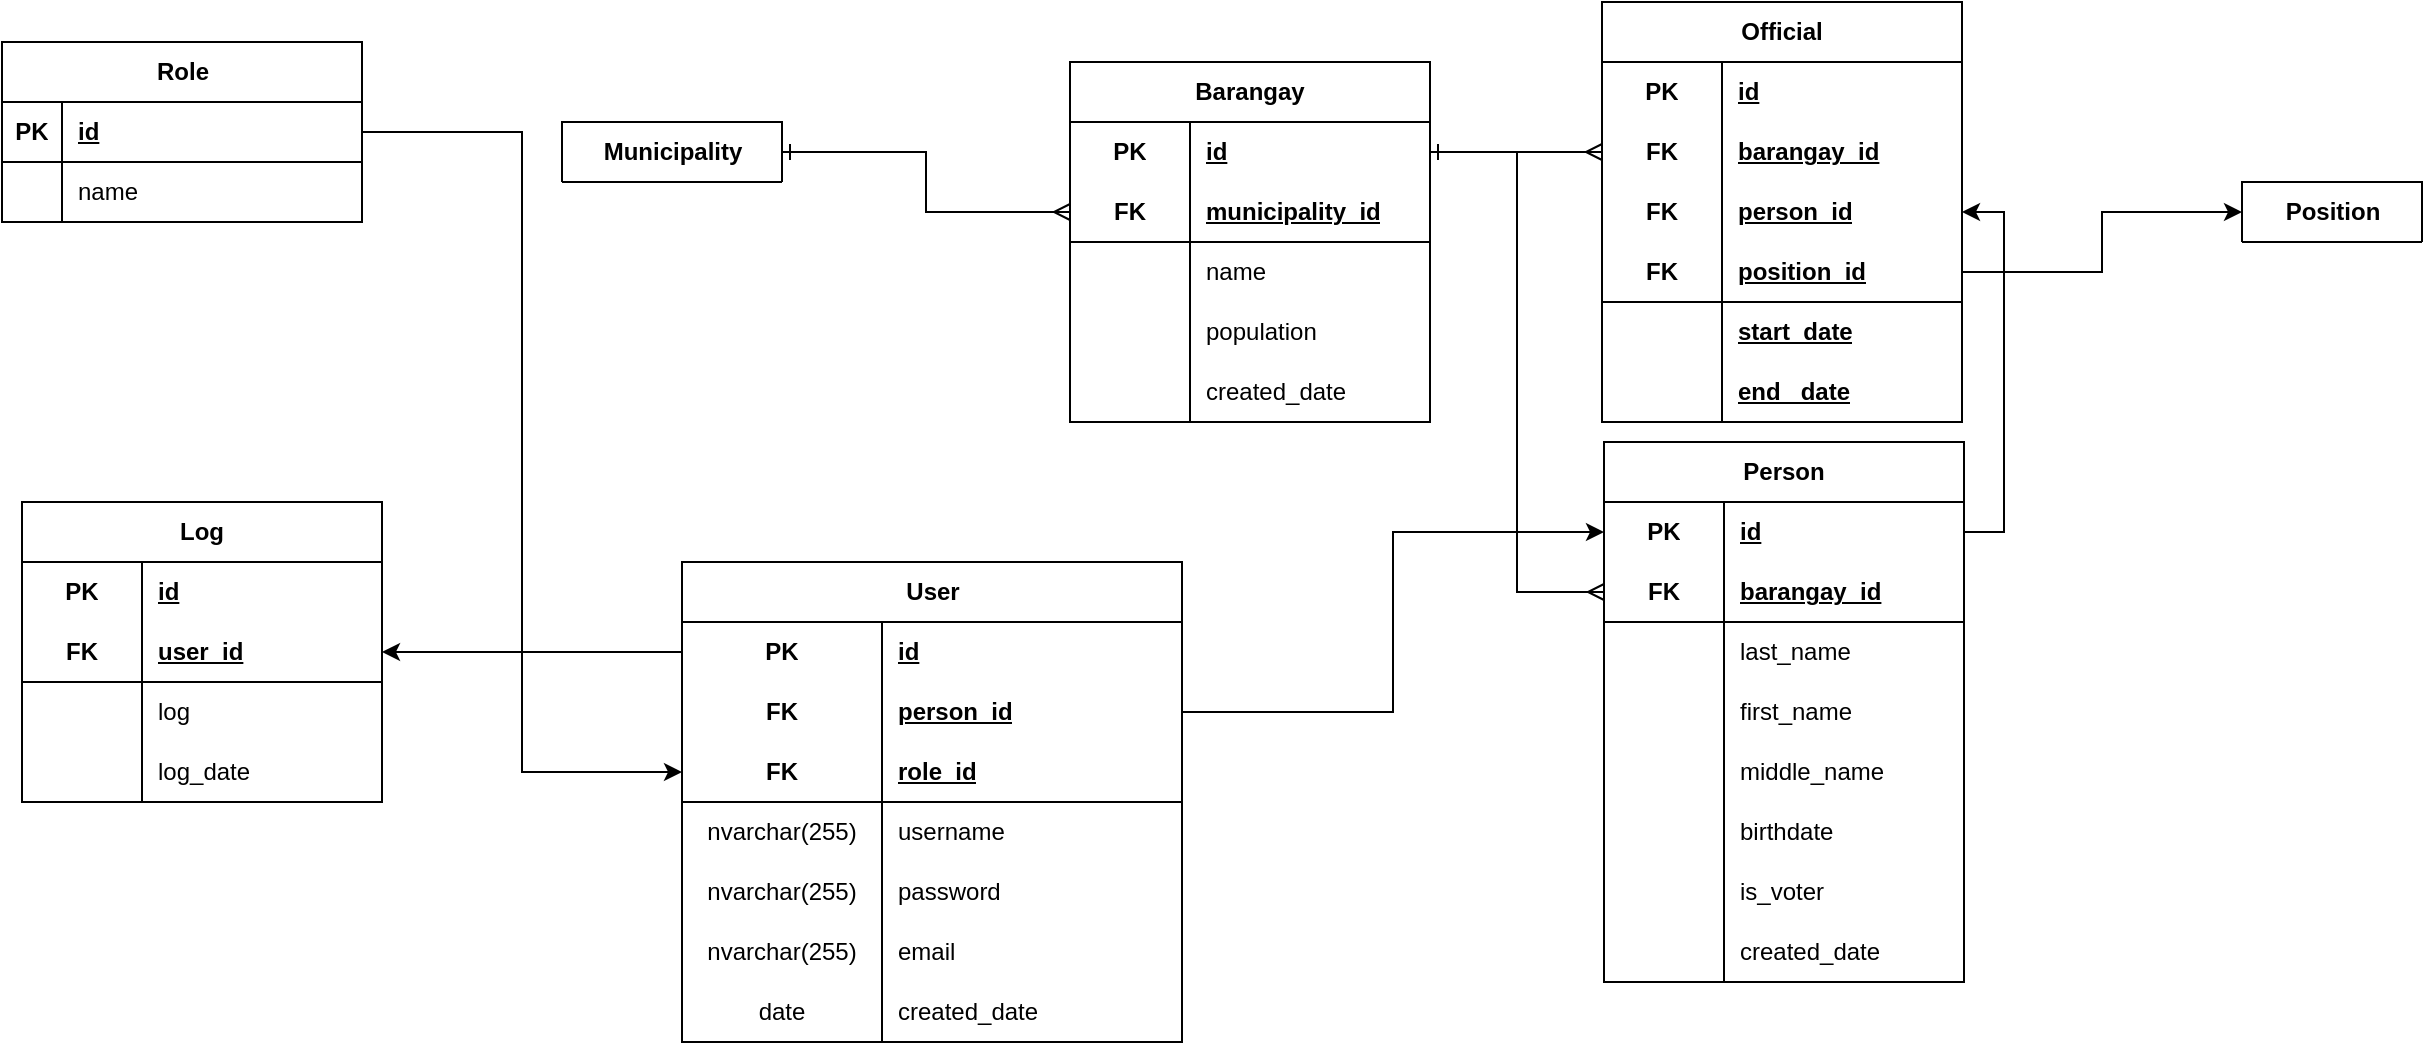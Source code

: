 <mxfile version="23.1.1" type="github">
  <diagram name="Page-1" id="OuoIZ5C_R3mNZKsu4oJo">
    <mxGraphModel dx="2214" dy="788" grid="1" gridSize="10" guides="1" tooltips="1" connect="1" arrows="1" fold="1" page="1" pageScale="1" pageWidth="827" pageHeight="1169" math="0" shadow="0">
      <root>
        <mxCell id="0" />
        <mxCell id="1" parent="0" />
        <mxCell id="4RJZquvM_ERo6HtZV5uH-1" value="Municipality" style="shape=table;startSize=30;container=1;collapsible=1;childLayout=tableLayout;fixedRows=1;rowLines=0;fontStyle=1;align=center;resizeLast=1;html=1;" parent="1" vertex="1" collapsed="1">
          <mxGeometry x="-20" y="270" width="110" height="30" as="geometry">
            <mxRectangle x="-20" y="270" width="180" height="150" as="alternateBounds" />
          </mxGeometry>
        </mxCell>
        <mxCell id="4RJZquvM_ERo6HtZV5uH-2" value="" style="shape=tableRow;horizontal=0;startSize=0;swimlaneHead=0;swimlaneBody=0;fillColor=none;collapsible=0;dropTarget=0;points=[[0,0.5],[1,0.5]];portConstraint=eastwest;top=0;left=0;right=0;bottom=1;" parent="4RJZquvM_ERo6HtZV5uH-1" vertex="1">
          <mxGeometry y="30" width="180" height="30" as="geometry" />
        </mxCell>
        <mxCell id="4RJZquvM_ERo6HtZV5uH-3" value="PK" style="shape=partialRectangle;connectable=0;fillColor=none;top=0;left=0;bottom=0;right=0;fontStyle=1;overflow=hidden;whiteSpace=wrap;html=1;" parent="4RJZquvM_ERo6HtZV5uH-2" vertex="1">
          <mxGeometry width="30" height="30" as="geometry">
            <mxRectangle width="30" height="30" as="alternateBounds" />
          </mxGeometry>
        </mxCell>
        <mxCell id="4RJZquvM_ERo6HtZV5uH-4" value="id" style="shape=partialRectangle;connectable=0;fillColor=none;top=0;left=0;bottom=0;right=0;align=left;spacingLeft=6;fontStyle=5;overflow=hidden;whiteSpace=wrap;html=1;" parent="4RJZquvM_ERo6HtZV5uH-2" vertex="1">
          <mxGeometry x="30" width="150" height="30" as="geometry">
            <mxRectangle width="150" height="30" as="alternateBounds" />
          </mxGeometry>
        </mxCell>
        <mxCell id="4RJZquvM_ERo6HtZV5uH-5" value="" style="shape=tableRow;horizontal=0;startSize=0;swimlaneHead=0;swimlaneBody=0;fillColor=none;collapsible=0;dropTarget=0;points=[[0,0.5],[1,0.5]];portConstraint=eastwest;top=0;left=0;right=0;bottom=0;" parent="4RJZquvM_ERo6HtZV5uH-1" vertex="1">
          <mxGeometry y="60" width="180" height="30" as="geometry" />
        </mxCell>
        <mxCell id="4RJZquvM_ERo6HtZV5uH-6" value="" style="shape=partialRectangle;connectable=0;fillColor=none;top=0;left=0;bottom=0;right=0;editable=1;overflow=hidden;whiteSpace=wrap;html=1;" parent="4RJZquvM_ERo6HtZV5uH-5" vertex="1">
          <mxGeometry width="30" height="30" as="geometry">
            <mxRectangle width="30" height="30" as="alternateBounds" />
          </mxGeometry>
        </mxCell>
        <mxCell id="4RJZquvM_ERo6HtZV5uH-7" value="name" style="shape=partialRectangle;connectable=0;fillColor=none;top=0;left=0;bottom=0;right=0;align=left;spacingLeft=6;overflow=hidden;whiteSpace=wrap;html=1;" parent="4RJZquvM_ERo6HtZV5uH-5" vertex="1">
          <mxGeometry x="30" width="150" height="30" as="geometry">
            <mxRectangle width="150" height="30" as="alternateBounds" />
          </mxGeometry>
        </mxCell>
        <mxCell id="4RJZquvM_ERo6HtZV5uH-8" value="" style="shape=tableRow;horizontal=0;startSize=0;swimlaneHead=0;swimlaneBody=0;fillColor=none;collapsible=0;dropTarget=0;points=[[0,0.5],[1,0.5]];portConstraint=eastwest;top=0;left=0;right=0;bottom=0;" parent="4RJZquvM_ERo6HtZV5uH-1" vertex="1">
          <mxGeometry y="90" width="180" height="30" as="geometry" />
        </mxCell>
        <mxCell id="4RJZquvM_ERo6HtZV5uH-9" value="" style="shape=partialRectangle;connectable=0;fillColor=none;top=0;left=0;bottom=0;right=0;editable=1;overflow=hidden;whiteSpace=wrap;html=1;" parent="4RJZquvM_ERo6HtZV5uH-8" vertex="1">
          <mxGeometry width="30" height="30" as="geometry">
            <mxRectangle width="30" height="30" as="alternateBounds" />
          </mxGeometry>
        </mxCell>
        <mxCell id="4RJZquvM_ERo6HtZV5uH-10" value="population" style="shape=partialRectangle;connectable=0;fillColor=none;top=0;left=0;bottom=0;right=0;align=left;spacingLeft=6;overflow=hidden;whiteSpace=wrap;html=1;" parent="4RJZquvM_ERo6HtZV5uH-8" vertex="1">
          <mxGeometry x="30" width="150" height="30" as="geometry">
            <mxRectangle width="150" height="30" as="alternateBounds" />
          </mxGeometry>
        </mxCell>
        <mxCell id="QlapHLX2w_XqV28fWbZ9-19" style="shape=tableRow;horizontal=0;startSize=0;swimlaneHead=0;swimlaneBody=0;fillColor=none;collapsible=0;dropTarget=0;points=[[0,0.5],[1,0.5]];portConstraint=eastwest;top=0;left=0;right=0;bottom=0;" vertex="1" parent="4RJZquvM_ERo6HtZV5uH-1">
          <mxGeometry y="120" width="180" height="30" as="geometry" />
        </mxCell>
        <mxCell id="QlapHLX2w_XqV28fWbZ9-20" style="shape=partialRectangle;connectable=0;fillColor=none;top=0;left=0;bottom=0;right=0;editable=1;overflow=hidden;whiteSpace=wrap;html=1;" vertex="1" parent="QlapHLX2w_XqV28fWbZ9-19">
          <mxGeometry width="30" height="30" as="geometry">
            <mxRectangle width="30" height="30" as="alternateBounds" />
          </mxGeometry>
        </mxCell>
        <mxCell id="QlapHLX2w_XqV28fWbZ9-21" value="created_date" style="shape=partialRectangle;connectable=0;fillColor=none;top=0;left=0;bottom=0;right=0;align=left;spacingLeft=6;overflow=hidden;whiteSpace=wrap;html=1;" vertex="1" parent="QlapHLX2w_XqV28fWbZ9-19">
          <mxGeometry x="30" width="150" height="30" as="geometry">
            <mxRectangle width="150" height="30" as="alternateBounds" />
          </mxGeometry>
        </mxCell>
        <mxCell id="4RJZquvM_ERo6HtZV5uH-21" value="Barangay" style="shape=table;startSize=30;container=1;collapsible=1;childLayout=tableLayout;fixedRows=1;rowLines=0;fontStyle=1;align=center;resizeLast=1;html=1;whiteSpace=wrap;" parent="1" vertex="1">
          <mxGeometry x="234" y="240" width="180" height="180" as="geometry">
            <mxRectangle x="234" y="240" width="100" height="30" as="alternateBounds" />
          </mxGeometry>
        </mxCell>
        <mxCell id="4RJZquvM_ERo6HtZV5uH-22" value="" style="shape=tableRow;horizontal=0;startSize=0;swimlaneHead=0;swimlaneBody=0;fillColor=none;collapsible=0;dropTarget=0;points=[[0,0.5],[1,0.5]];portConstraint=eastwest;top=0;left=0;right=0;bottom=0;html=1;" parent="4RJZquvM_ERo6HtZV5uH-21" vertex="1">
          <mxGeometry y="30" width="180" height="30" as="geometry" />
        </mxCell>
        <mxCell id="4RJZquvM_ERo6HtZV5uH-23" value="PK" style="shape=partialRectangle;connectable=0;fillColor=none;top=0;left=0;bottom=0;right=0;fontStyle=1;overflow=hidden;html=1;whiteSpace=wrap;" parent="4RJZquvM_ERo6HtZV5uH-22" vertex="1">
          <mxGeometry width="60" height="30" as="geometry">
            <mxRectangle width="60" height="30" as="alternateBounds" />
          </mxGeometry>
        </mxCell>
        <mxCell id="4RJZquvM_ERo6HtZV5uH-24" value="id" style="shape=partialRectangle;connectable=0;fillColor=none;top=0;left=0;bottom=0;right=0;align=left;spacingLeft=6;fontStyle=5;overflow=hidden;html=1;whiteSpace=wrap;" parent="4RJZquvM_ERo6HtZV5uH-22" vertex="1">
          <mxGeometry x="60" width="120" height="30" as="geometry">
            <mxRectangle width="120" height="30" as="alternateBounds" />
          </mxGeometry>
        </mxCell>
        <mxCell id="4RJZquvM_ERo6HtZV5uH-25" value="" style="shape=tableRow;horizontal=0;startSize=0;swimlaneHead=0;swimlaneBody=0;fillColor=none;collapsible=0;dropTarget=0;points=[[0,0.5],[1,0.5]];portConstraint=eastwest;top=0;left=0;right=0;bottom=1;html=1;" parent="4RJZquvM_ERo6HtZV5uH-21" vertex="1">
          <mxGeometry y="60" width="180" height="30" as="geometry" />
        </mxCell>
        <mxCell id="4RJZquvM_ERo6HtZV5uH-26" value="FK" style="shape=partialRectangle;connectable=0;fillColor=none;top=0;left=0;bottom=0;right=0;fontStyle=1;overflow=hidden;html=1;whiteSpace=wrap;" parent="4RJZquvM_ERo6HtZV5uH-25" vertex="1">
          <mxGeometry width="60" height="30" as="geometry">
            <mxRectangle width="60" height="30" as="alternateBounds" />
          </mxGeometry>
        </mxCell>
        <mxCell id="4RJZquvM_ERo6HtZV5uH-27" value="municipality_id" style="shape=partialRectangle;connectable=0;fillColor=none;top=0;left=0;bottom=0;right=0;align=left;spacingLeft=6;fontStyle=5;overflow=hidden;html=1;whiteSpace=wrap;" parent="4RJZquvM_ERo6HtZV5uH-25" vertex="1">
          <mxGeometry x="60" width="120" height="30" as="geometry">
            <mxRectangle width="120" height="30" as="alternateBounds" />
          </mxGeometry>
        </mxCell>
        <mxCell id="4RJZquvM_ERo6HtZV5uH-28" value="" style="shape=tableRow;horizontal=0;startSize=0;swimlaneHead=0;swimlaneBody=0;fillColor=none;collapsible=0;dropTarget=0;points=[[0,0.5],[1,0.5]];portConstraint=eastwest;top=0;left=0;right=0;bottom=0;html=1;" parent="4RJZquvM_ERo6HtZV5uH-21" vertex="1">
          <mxGeometry y="90" width="180" height="30" as="geometry" />
        </mxCell>
        <mxCell id="4RJZquvM_ERo6HtZV5uH-29" value="" style="shape=partialRectangle;connectable=0;fillColor=none;top=0;left=0;bottom=0;right=0;editable=1;overflow=hidden;html=1;whiteSpace=wrap;" parent="4RJZquvM_ERo6HtZV5uH-28" vertex="1">
          <mxGeometry width="60" height="30" as="geometry">
            <mxRectangle width="60" height="30" as="alternateBounds" />
          </mxGeometry>
        </mxCell>
        <mxCell id="4RJZquvM_ERo6HtZV5uH-30" value="name" style="shape=partialRectangle;connectable=0;fillColor=none;top=0;left=0;bottom=0;right=0;align=left;spacingLeft=6;overflow=hidden;html=1;whiteSpace=wrap;" parent="4RJZquvM_ERo6HtZV5uH-28" vertex="1">
          <mxGeometry x="60" width="120" height="30" as="geometry">
            <mxRectangle width="120" height="30" as="alternateBounds" />
          </mxGeometry>
        </mxCell>
        <mxCell id="4RJZquvM_ERo6HtZV5uH-31" value="" style="shape=tableRow;horizontal=0;startSize=0;swimlaneHead=0;swimlaneBody=0;fillColor=none;collapsible=0;dropTarget=0;points=[[0,0.5],[1,0.5]];portConstraint=eastwest;top=0;left=0;right=0;bottom=0;html=1;" parent="4RJZquvM_ERo6HtZV5uH-21" vertex="1">
          <mxGeometry y="120" width="180" height="30" as="geometry" />
        </mxCell>
        <mxCell id="4RJZquvM_ERo6HtZV5uH-32" value="" style="shape=partialRectangle;connectable=0;fillColor=none;top=0;left=0;bottom=0;right=0;editable=1;overflow=hidden;html=1;whiteSpace=wrap;" parent="4RJZquvM_ERo6HtZV5uH-31" vertex="1">
          <mxGeometry width="60" height="30" as="geometry">
            <mxRectangle width="60" height="30" as="alternateBounds" />
          </mxGeometry>
        </mxCell>
        <mxCell id="4RJZquvM_ERo6HtZV5uH-33" value="population" style="shape=partialRectangle;connectable=0;fillColor=none;top=0;left=0;bottom=0;right=0;align=left;spacingLeft=6;overflow=hidden;html=1;whiteSpace=wrap;" parent="4RJZquvM_ERo6HtZV5uH-31" vertex="1">
          <mxGeometry x="60" width="120" height="30" as="geometry">
            <mxRectangle width="120" height="30" as="alternateBounds" />
          </mxGeometry>
        </mxCell>
        <mxCell id="QlapHLX2w_XqV28fWbZ9-22" style="shape=tableRow;horizontal=0;startSize=0;swimlaneHead=0;swimlaneBody=0;fillColor=none;collapsible=0;dropTarget=0;points=[[0,0.5],[1,0.5]];portConstraint=eastwest;top=0;left=0;right=0;bottom=0;html=1;" vertex="1" parent="4RJZquvM_ERo6HtZV5uH-21">
          <mxGeometry y="150" width="180" height="30" as="geometry" />
        </mxCell>
        <mxCell id="QlapHLX2w_XqV28fWbZ9-23" style="shape=partialRectangle;connectable=0;fillColor=none;top=0;left=0;bottom=0;right=0;editable=1;overflow=hidden;html=1;whiteSpace=wrap;" vertex="1" parent="QlapHLX2w_XqV28fWbZ9-22">
          <mxGeometry width="60" height="30" as="geometry">
            <mxRectangle width="60" height="30" as="alternateBounds" />
          </mxGeometry>
        </mxCell>
        <mxCell id="QlapHLX2w_XqV28fWbZ9-24" value="created_date" style="shape=partialRectangle;connectable=0;fillColor=none;top=0;left=0;bottom=0;right=0;align=left;spacingLeft=6;overflow=hidden;html=1;whiteSpace=wrap;" vertex="1" parent="QlapHLX2w_XqV28fWbZ9-22">
          <mxGeometry x="60" width="120" height="30" as="geometry">
            <mxRectangle width="120" height="30" as="alternateBounds" />
          </mxGeometry>
        </mxCell>
        <mxCell id="4RJZquvM_ERo6HtZV5uH-34" style="edgeStyle=orthogonalEdgeStyle;rounded=0;orthogonalLoop=1;jettySize=auto;html=1;exitX=1;exitY=0.5;exitDx=0;exitDy=0;entryX=0;entryY=0.5;entryDx=0;entryDy=0;endArrow=ERmany;endFill=0;startArrow=ERone;startFill=0;" parent="1" source="4RJZquvM_ERo6HtZV5uH-2" target="4RJZquvM_ERo6HtZV5uH-25" edge="1">
          <mxGeometry relative="1" as="geometry" />
        </mxCell>
        <mxCell id="4RJZquvM_ERo6HtZV5uH-35" value="Official" style="shape=table;startSize=30;container=1;collapsible=1;childLayout=tableLayout;fixedRows=1;rowLines=0;fontStyle=1;align=center;resizeLast=1;html=1;whiteSpace=wrap;" parent="1" vertex="1">
          <mxGeometry x="500" y="210" width="180" height="210" as="geometry" />
        </mxCell>
        <mxCell id="4RJZquvM_ERo6HtZV5uH-36" value="" style="shape=tableRow;horizontal=0;startSize=0;swimlaneHead=0;swimlaneBody=0;fillColor=none;collapsible=0;dropTarget=0;points=[[0,0.5],[1,0.5]];portConstraint=eastwest;top=0;left=0;right=0;bottom=0;html=1;" parent="4RJZquvM_ERo6HtZV5uH-35" vertex="1">
          <mxGeometry y="30" width="180" height="30" as="geometry" />
        </mxCell>
        <mxCell id="4RJZquvM_ERo6HtZV5uH-37" value="PK" style="shape=partialRectangle;connectable=0;fillColor=none;top=0;left=0;bottom=0;right=0;fontStyle=1;overflow=hidden;html=1;whiteSpace=wrap;" parent="4RJZquvM_ERo6HtZV5uH-36" vertex="1">
          <mxGeometry width="60.0" height="30" as="geometry">
            <mxRectangle width="60.0" height="30" as="alternateBounds" />
          </mxGeometry>
        </mxCell>
        <mxCell id="4RJZquvM_ERo6HtZV5uH-38" value="id" style="shape=partialRectangle;connectable=0;fillColor=none;top=0;left=0;bottom=0;right=0;align=left;spacingLeft=6;fontStyle=5;overflow=hidden;html=1;whiteSpace=wrap;" parent="4RJZquvM_ERo6HtZV5uH-36" vertex="1">
          <mxGeometry x="60.0" width="120.0" height="30" as="geometry">
            <mxRectangle width="120.0" height="30" as="alternateBounds" />
          </mxGeometry>
        </mxCell>
        <mxCell id="4RJZquvM_ERo6HtZV5uH-51" style="shape=tableRow;horizontal=0;startSize=0;swimlaneHead=0;swimlaneBody=0;fillColor=none;collapsible=0;dropTarget=0;points=[[0,0.5],[1,0.5]];portConstraint=eastwest;top=0;left=0;right=0;bottom=0;html=1;" parent="4RJZquvM_ERo6HtZV5uH-35" vertex="1">
          <mxGeometry y="60" width="180" height="30" as="geometry" />
        </mxCell>
        <mxCell id="4RJZquvM_ERo6HtZV5uH-52" value="FK" style="shape=partialRectangle;connectable=0;fillColor=none;top=0;left=0;bottom=0;right=0;fontStyle=1;overflow=hidden;html=1;whiteSpace=wrap;" parent="4RJZquvM_ERo6HtZV5uH-51" vertex="1">
          <mxGeometry width="60.0" height="30" as="geometry">
            <mxRectangle width="60.0" height="30" as="alternateBounds" />
          </mxGeometry>
        </mxCell>
        <mxCell id="4RJZquvM_ERo6HtZV5uH-53" value="barangay_id" style="shape=partialRectangle;connectable=0;fillColor=none;top=0;left=0;bottom=0;right=0;align=left;spacingLeft=6;fontStyle=5;overflow=hidden;html=1;whiteSpace=wrap;" parent="4RJZquvM_ERo6HtZV5uH-51" vertex="1">
          <mxGeometry x="60.0" width="120.0" height="30" as="geometry">
            <mxRectangle width="120.0" height="30" as="alternateBounds" />
          </mxGeometry>
        </mxCell>
        <mxCell id="4RJZquvM_ERo6HtZV5uH-77" style="shape=tableRow;horizontal=0;startSize=0;swimlaneHead=0;swimlaneBody=0;fillColor=none;collapsible=0;dropTarget=0;points=[[0,0.5],[1,0.5]];portConstraint=eastwest;top=0;left=0;right=0;bottom=0;html=1;" parent="4RJZquvM_ERo6HtZV5uH-35" vertex="1">
          <mxGeometry y="90" width="180" height="30" as="geometry" />
        </mxCell>
        <mxCell id="4RJZquvM_ERo6HtZV5uH-78" value="FK" style="shape=partialRectangle;connectable=0;fillColor=none;top=0;left=0;bottom=0;right=0;fontStyle=1;overflow=hidden;html=1;whiteSpace=wrap;" parent="4RJZquvM_ERo6HtZV5uH-77" vertex="1">
          <mxGeometry width="60.0" height="30" as="geometry">
            <mxRectangle width="60.0" height="30" as="alternateBounds" />
          </mxGeometry>
        </mxCell>
        <mxCell id="4RJZquvM_ERo6HtZV5uH-79" value="person_id" style="shape=partialRectangle;connectable=0;fillColor=none;top=0;left=0;bottom=0;right=0;align=left;spacingLeft=6;fontStyle=5;overflow=hidden;html=1;whiteSpace=wrap;" parent="4RJZquvM_ERo6HtZV5uH-77" vertex="1">
          <mxGeometry x="60.0" width="120.0" height="30" as="geometry">
            <mxRectangle width="120.0" height="30" as="alternateBounds" />
          </mxGeometry>
        </mxCell>
        <mxCell id="4RJZquvM_ERo6HtZV5uH-39" value="" style="shape=tableRow;horizontal=0;startSize=0;swimlaneHead=0;swimlaneBody=0;fillColor=none;collapsible=0;dropTarget=0;points=[[0,0.5],[1,0.5]];portConstraint=eastwest;top=0;left=0;right=0;bottom=1;html=1;" parent="4RJZquvM_ERo6HtZV5uH-35" vertex="1">
          <mxGeometry y="120" width="180" height="30" as="geometry" />
        </mxCell>
        <mxCell id="4RJZquvM_ERo6HtZV5uH-40" value="FK" style="shape=partialRectangle;connectable=0;fillColor=none;top=0;left=0;bottom=0;right=0;fontStyle=1;overflow=hidden;html=1;whiteSpace=wrap;" parent="4RJZquvM_ERo6HtZV5uH-39" vertex="1">
          <mxGeometry width="60.0" height="30" as="geometry">
            <mxRectangle width="60.0" height="30" as="alternateBounds" />
          </mxGeometry>
        </mxCell>
        <mxCell id="4RJZquvM_ERo6HtZV5uH-41" value="position_id" style="shape=partialRectangle;connectable=0;fillColor=none;top=0;left=0;bottom=0;right=0;align=left;spacingLeft=6;fontStyle=5;overflow=hidden;html=1;whiteSpace=wrap;strokeColor=default;strokeWidth=1;" parent="4RJZquvM_ERo6HtZV5uH-39" vertex="1">
          <mxGeometry x="60.0" width="120.0" height="30" as="geometry">
            <mxRectangle width="120.0" height="30" as="alternateBounds" />
          </mxGeometry>
        </mxCell>
        <mxCell id="QlapHLX2w_XqV28fWbZ9-78" style="shape=tableRow;horizontal=0;startSize=0;swimlaneHead=0;swimlaneBody=0;fillColor=none;collapsible=0;dropTarget=0;points=[[0,0.5],[1,0.5]];portConstraint=eastwest;top=0;left=0;right=0;bottom=0;html=1;" vertex="1" parent="4RJZquvM_ERo6HtZV5uH-35">
          <mxGeometry y="150" width="180" height="30" as="geometry" />
        </mxCell>
        <mxCell id="QlapHLX2w_XqV28fWbZ9-79" style="shape=partialRectangle;connectable=0;fillColor=none;top=0;left=0;bottom=0;right=0;fontStyle=1;overflow=hidden;html=1;whiteSpace=wrap;" vertex="1" parent="QlapHLX2w_XqV28fWbZ9-78">
          <mxGeometry width="60.0" height="30" as="geometry">
            <mxRectangle width="60.0" height="30" as="alternateBounds" />
          </mxGeometry>
        </mxCell>
        <mxCell id="QlapHLX2w_XqV28fWbZ9-80" value="start_date" style="shape=partialRectangle;connectable=0;fillColor=none;top=0;left=0;bottom=0;right=0;align=left;spacingLeft=6;fontStyle=5;overflow=hidden;html=1;whiteSpace=wrap;strokeColor=default;strokeWidth=1;" vertex="1" parent="QlapHLX2w_XqV28fWbZ9-78">
          <mxGeometry x="60.0" width="120.0" height="30" as="geometry">
            <mxRectangle width="120.0" height="30" as="alternateBounds" />
          </mxGeometry>
        </mxCell>
        <mxCell id="QlapHLX2w_XqV28fWbZ9-81" style="shape=tableRow;horizontal=0;startSize=0;swimlaneHead=0;swimlaneBody=0;fillColor=none;collapsible=0;dropTarget=0;points=[[0,0.5],[1,0.5]];portConstraint=eastwest;top=0;left=0;right=0;bottom=1;html=1;" vertex="1" parent="4RJZquvM_ERo6HtZV5uH-35">
          <mxGeometry y="180" width="180" height="30" as="geometry" />
        </mxCell>
        <mxCell id="QlapHLX2w_XqV28fWbZ9-82" style="shape=partialRectangle;connectable=0;fillColor=none;top=0;left=0;bottom=0;right=0;fontStyle=1;overflow=hidden;html=1;whiteSpace=wrap;" vertex="1" parent="QlapHLX2w_XqV28fWbZ9-81">
          <mxGeometry width="60.0" height="30" as="geometry">
            <mxRectangle width="60.0" height="30" as="alternateBounds" />
          </mxGeometry>
        </mxCell>
        <mxCell id="QlapHLX2w_XqV28fWbZ9-83" value="end _date" style="shape=partialRectangle;connectable=0;fillColor=none;top=0;left=0;bottom=0;right=0;align=left;spacingLeft=6;fontStyle=5;overflow=hidden;html=1;whiteSpace=wrap;strokeColor=default;strokeWidth=1;" vertex="1" parent="QlapHLX2w_XqV28fWbZ9-81">
          <mxGeometry x="60.0" width="120.0" height="30" as="geometry">
            <mxRectangle width="120.0" height="30" as="alternateBounds" />
          </mxGeometry>
        </mxCell>
        <mxCell id="4RJZquvM_ERo6HtZV5uH-54" style="edgeStyle=orthogonalEdgeStyle;rounded=0;orthogonalLoop=1;jettySize=auto;html=1;exitX=1;exitY=0.5;exitDx=0;exitDy=0;startArrow=ERone;startFill=0;endArrow=ERmany;endFill=0;" parent="1" source="4RJZquvM_ERo6HtZV5uH-22" target="4RJZquvM_ERo6HtZV5uH-51" edge="1">
          <mxGeometry relative="1" as="geometry" />
        </mxCell>
        <mxCell id="4RJZquvM_ERo6HtZV5uH-55" value="Position" style="shape=table;startSize=30;container=1;collapsible=1;childLayout=tableLayout;fixedRows=1;rowLines=0;fontStyle=1;align=center;resizeLast=1;html=1;" parent="1" vertex="1" collapsed="1">
          <mxGeometry x="820" y="300" width="90" height="30" as="geometry">
            <mxRectangle x="820" y="300" width="180" height="90" as="alternateBounds" />
          </mxGeometry>
        </mxCell>
        <mxCell id="4RJZquvM_ERo6HtZV5uH-56" value="" style="shape=tableRow;horizontal=0;startSize=0;swimlaneHead=0;swimlaneBody=0;fillColor=none;collapsible=0;dropTarget=0;points=[[0,0.5],[1,0.5]];portConstraint=eastwest;top=0;left=0;right=0;bottom=1;" parent="4RJZquvM_ERo6HtZV5uH-55" vertex="1">
          <mxGeometry y="30" width="180" height="30" as="geometry" />
        </mxCell>
        <mxCell id="4RJZquvM_ERo6HtZV5uH-57" value="PK" style="shape=partialRectangle;connectable=0;fillColor=none;top=0;left=0;bottom=0;right=0;fontStyle=1;overflow=hidden;whiteSpace=wrap;html=1;" parent="4RJZquvM_ERo6HtZV5uH-56" vertex="1">
          <mxGeometry width="30" height="30" as="geometry">
            <mxRectangle width="30" height="30" as="alternateBounds" />
          </mxGeometry>
        </mxCell>
        <mxCell id="4RJZquvM_ERo6HtZV5uH-58" value="id" style="shape=partialRectangle;connectable=0;fillColor=none;top=0;left=0;bottom=0;right=0;align=left;spacingLeft=6;fontStyle=5;overflow=hidden;whiteSpace=wrap;html=1;" parent="4RJZquvM_ERo6HtZV5uH-56" vertex="1">
          <mxGeometry x="30" width="150" height="30" as="geometry">
            <mxRectangle width="150" height="30" as="alternateBounds" />
          </mxGeometry>
        </mxCell>
        <mxCell id="4RJZquvM_ERo6HtZV5uH-59" value="" style="shape=tableRow;horizontal=0;startSize=0;swimlaneHead=0;swimlaneBody=0;fillColor=none;collapsible=0;dropTarget=0;points=[[0,0.5],[1,0.5]];portConstraint=eastwest;top=0;left=0;right=0;bottom=0;" parent="4RJZquvM_ERo6HtZV5uH-55" vertex="1">
          <mxGeometry y="60" width="180" height="30" as="geometry" />
        </mxCell>
        <mxCell id="4RJZquvM_ERo6HtZV5uH-60" value="" style="shape=partialRectangle;connectable=0;fillColor=none;top=0;left=0;bottom=0;right=0;editable=1;overflow=hidden;whiteSpace=wrap;html=1;" parent="4RJZquvM_ERo6HtZV5uH-59" vertex="1">
          <mxGeometry width="30" height="30" as="geometry">
            <mxRectangle width="30" height="30" as="alternateBounds" />
          </mxGeometry>
        </mxCell>
        <mxCell id="4RJZquvM_ERo6HtZV5uH-61" value="name" style="shape=partialRectangle;connectable=0;fillColor=none;top=0;left=0;bottom=0;right=0;align=left;spacingLeft=6;overflow=hidden;whiteSpace=wrap;html=1;" parent="4RJZquvM_ERo6HtZV5uH-59" vertex="1">
          <mxGeometry x="30" width="150" height="30" as="geometry">
            <mxRectangle width="150" height="30" as="alternateBounds" />
          </mxGeometry>
        </mxCell>
        <mxCell id="4RJZquvM_ERo6HtZV5uH-68" style="edgeStyle=orthogonalEdgeStyle;rounded=0;orthogonalLoop=1;jettySize=auto;html=1;exitX=1;exitY=0.5;exitDx=0;exitDy=0;entryX=0;entryY=0.5;entryDx=0;entryDy=0;" parent="1" source="4RJZquvM_ERo6HtZV5uH-39" target="4RJZquvM_ERo6HtZV5uH-56" edge="1">
          <mxGeometry relative="1" as="geometry" />
        </mxCell>
        <mxCell id="4RJZquvM_ERo6HtZV5uH-93" value="Person" style="shape=table;startSize=30;container=1;collapsible=1;childLayout=tableLayout;fixedRows=1;rowLines=0;fontStyle=1;align=center;resizeLast=1;html=1;whiteSpace=wrap;" parent="1" vertex="1">
          <mxGeometry x="501" y="430" width="180" height="270" as="geometry">
            <mxRectangle x="501" y="430" width="80" height="30" as="alternateBounds" />
          </mxGeometry>
        </mxCell>
        <mxCell id="4RJZquvM_ERo6HtZV5uH-94" value="" style="shape=tableRow;horizontal=0;startSize=0;swimlaneHead=0;swimlaneBody=0;fillColor=none;collapsible=0;dropTarget=0;points=[[0,0.5],[1,0.5]];portConstraint=eastwest;top=0;left=0;right=0;bottom=0;html=1;" parent="4RJZquvM_ERo6HtZV5uH-93" vertex="1">
          <mxGeometry y="30" width="180" height="30" as="geometry" />
        </mxCell>
        <mxCell id="4RJZquvM_ERo6HtZV5uH-95" value="PK" style="shape=partialRectangle;connectable=0;fillColor=none;top=0;left=0;bottom=0;right=0;fontStyle=1;overflow=hidden;html=1;whiteSpace=wrap;" parent="4RJZquvM_ERo6HtZV5uH-94" vertex="1">
          <mxGeometry width="60" height="30" as="geometry">
            <mxRectangle width="60" height="30" as="alternateBounds" />
          </mxGeometry>
        </mxCell>
        <mxCell id="4RJZquvM_ERo6HtZV5uH-96" value="id" style="shape=partialRectangle;connectable=0;fillColor=none;top=0;left=0;bottom=0;right=0;align=left;spacingLeft=6;fontStyle=5;overflow=hidden;html=1;whiteSpace=wrap;" parent="4RJZquvM_ERo6HtZV5uH-94" vertex="1">
          <mxGeometry x="60" width="120" height="30" as="geometry">
            <mxRectangle width="120" height="30" as="alternateBounds" />
          </mxGeometry>
        </mxCell>
        <mxCell id="4RJZquvM_ERo6HtZV5uH-97" value="" style="shape=tableRow;horizontal=0;startSize=0;swimlaneHead=0;swimlaneBody=0;fillColor=none;collapsible=0;dropTarget=0;points=[[0,0.5],[1,0.5]];portConstraint=eastwest;top=0;left=0;right=0;bottom=1;html=1;" parent="4RJZquvM_ERo6HtZV5uH-93" vertex="1">
          <mxGeometry y="60" width="180" height="30" as="geometry" />
        </mxCell>
        <mxCell id="4RJZquvM_ERo6HtZV5uH-98" value="FK" style="shape=partialRectangle;connectable=0;fillColor=none;top=0;left=0;bottom=0;right=0;fontStyle=1;overflow=hidden;html=1;whiteSpace=wrap;" parent="4RJZquvM_ERo6HtZV5uH-97" vertex="1">
          <mxGeometry width="60" height="30" as="geometry">
            <mxRectangle width="60" height="30" as="alternateBounds" />
          </mxGeometry>
        </mxCell>
        <mxCell id="4RJZquvM_ERo6HtZV5uH-99" value="barangay_id" style="shape=partialRectangle;connectable=0;fillColor=none;top=0;left=0;bottom=0;right=0;align=left;spacingLeft=6;fontStyle=5;overflow=hidden;html=1;whiteSpace=wrap;" parent="4RJZquvM_ERo6HtZV5uH-97" vertex="1">
          <mxGeometry x="60" width="120" height="30" as="geometry">
            <mxRectangle width="120" height="30" as="alternateBounds" />
          </mxGeometry>
        </mxCell>
        <mxCell id="4RJZquvM_ERo6HtZV5uH-103" value="" style="shape=tableRow;horizontal=0;startSize=0;swimlaneHead=0;swimlaneBody=0;fillColor=none;collapsible=0;dropTarget=0;points=[[0,0.5],[1,0.5]];portConstraint=eastwest;top=0;left=0;right=0;bottom=0;html=1;" parent="4RJZquvM_ERo6HtZV5uH-93" vertex="1">
          <mxGeometry y="90" width="180" height="30" as="geometry" />
        </mxCell>
        <mxCell id="4RJZquvM_ERo6HtZV5uH-104" value="" style="shape=partialRectangle;connectable=0;fillColor=none;top=0;left=0;bottom=0;right=0;editable=1;overflow=hidden;html=1;whiteSpace=wrap;" parent="4RJZquvM_ERo6HtZV5uH-103" vertex="1">
          <mxGeometry width="60" height="30" as="geometry">
            <mxRectangle width="60" height="30" as="alternateBounds" />
          </mxGeometry>
        </mxCell>
        <mxCell id="4RJZquvM_ERo6HtZV5uH-105" value="last_name" style="shape=partialRectangle;connectable=0;fillColor=none;top=0;left=0;bottom=0;right=0;align=left;spacingLeft=6;overflow=hidden;html=1;whiteSpace=wrap;" parent="4RJZquvM_ERo6HtZV5uH-103" vertex="1">
          <mxGeometry x="60" width="120" height="30" as="geometry">
            <mxRectangle width="120" height="30" as="alternateBounds" />
          </mxGeometry>
        </mxCell>
        <mxCell id="4RJZquvM_ERo6HtZV5uH-100" value="" style="shape=tableRow;horizontal=0;startSize=0;swimlaneHead=0;swimlaneBody=0;fillColor=none;collapsible=0;dropTarget=0;points=[[0,0.5],[1,0.5]];portConstraint=eastwest;top=0;left=0;right=0;bottom=0;html=1;" parent="4RJZquvM_ERo6HtZV5uH-93" vertex="1">
          <mxGeometry y="120" width="180" height="30" as="geometry" />
        </mxCell>
        <mxCell id="4RJZquvM_ERo6HtZV5uH-101" value="" style="shape=partialRectangle;connectable=0;fillColor=none;top=0;left=0;bottom=0;right=0;editable=1;overflow=hidden;html=1;whiteSpace=wrap;" parent="4RJZquvM_ERo6HtZV5uH-100" vertex="1">
          <mxGeometry width="60" height="30" as="geometry">
            <mxRectangle width="60" height="30" as="alternateBounds" />
          </mxGeometry>
        </mxCell>
        <mxCell id="4RJZquvM_ERo6HtZV5uH-102" value="first_name" style="shape=partialRectangle;connectable=0;fillColor=none;top=0;left=0;bottom=0;right=0;align=left;spacingLeft=6;overflow=hidden;html=1;whiteSpace=wrap;" parent="4RJZquvM_ERo6HtZV5uH-100" vertex="1">
          <mxGeometry x="60" width="120" height="30" as="geometry">
            <mxRectangle width="120" height="30" as="alternateBounds" />
          </mxGeometry>
        </mxCell>
        <mxCell id="4RJZquvM_ERo6HtZV5uH-106" style="shape=tableRow;horizontal=0;startSize=0;swimlaneHead=0;swimlaneBody=0;fillColor=none;collapsible=0;dropTarget=0;points=[[0,0.5],[1,0.5]];portConstraint=eastwest;top=0;left=0;right=0;bottom=0;html=1;" parent="4RJZquvM_ERo6HtZV5uH-93" vertex="1">
          <mxGeometry y="150" width="180" height="30" as="geometry" />
        </mxCell>
        <mxCell id="4RJZquvM_ERo6HtZV5uH-107" style="shape=partialRectangle;connectable=0;fillColor=none;top=0;left=0;bottom=0;right=0;editable=1;overflow=hidden;html=1;whiteSpace=wrap;" parent="4RJZquvM_ERo6HtZV5uH-106" vertex="1">
          <mxGeometry width="60" height="30" as="geometry">
            <mxRectangle width="60" height="30" as="alternateBounds" />
          </mxGeometry>
        </mxCell>
        <mxCell id="4RJZquvM_ERo6HtZV5uH-108" value="middle_name" style="shape=partialRectangle;connectable=0;fillColor=none;top=0;left=0;bottom=0;right=0;align=left;spacingLeft=6;overflow=hidden;html=1;whiteSpace=wrap;" parent="4RJZquvM_ERo6HtZV5uH-106" vertex="1">
          <mxGeometry x="60" width="120" height="30" as="geometry">
            <mxRectangle width="120" height="30" as="alternateBounds" />
          </mxGeometry>
        </mxCell>
        <mxCell id="4RJZquvM_ERo6HtZV5uH-109" style="shape=tableRow;horizontal=0;startSize=0;swimlaneHead=0;swimlaneBody=0;fillColor=none;collapsible=0;dropTarget=0;points=[[0,0.5],[1,0.5]];portConstraint=eastwest;top=0;left=0;right=0;bottom=0;html=1;" parent="4RJZquvM_ERo6HtZV5uH-93" vertex="1">
          <mxGeometry y="180" width="180" height="30" as="geometry" />
        </mxCell>
        <mxCell id="4RJZquvM_ERo6HtZV5uH-110" style="shape=partialRectangle;connectable=0;fillColor=none;top=0;left=0;bottom=0;right=0;editable=1;overflow=hidden;html=1;whiteSpace=wrap;" parent="4RJZquvM_ERo6HtZV5uH-109" vertex="1">
          <mxGeometry width="60" height="30" as="geometry">
            <mxRectangle width="60" height="30" as="alternateBounds" />
          </mxGeometry>
        </mxCell>
        <mxCell id="4RJZquvM_ERo6HtZV5uH-111" value="birthdate" style="shape=partialRectangle;connectable=0;fillColor=none;top=0;left=0;bottom=0;right=0;align=left;spacingLeft=6;overflow=hidden;html=1;whiteSpace=wrap;" parent="4RJZquvM_ERo6HtZV5uH-109" vertex="1">
          <mxGeometry x="60" width="120" height="30" as="geometry">
            <mxRectangle width="120" height="30" as="alternateBounds" />
          </mxGeometry>
        </mxCell>
        <mxCell id="QlapHLX2w_XqV28fWbZ9-84" style="shape=tableRow;horizontal=0;startSize=0;swimlaneHead=0;swimlaneBody=0;fillColor=none;collapsible=0;dropTarget=0;points=[[0,0.5],[1,0.5]];portConstraint=eastwest;top=0;left=0;right=0;bottom=0;html=1;" vertex="1" parent="4RJZquvM_ERo6HtZV5uH-93">
          <mxGeometry y="210" width="180" height="30" as="geometry" />
        </mxCell>
        <mxCell id="QlapHLX2w_XqV28fWbZ9-85" style="shape=partialRectangle;connectable=0;fillColor=none;top=0;left=0;bottom=0;right=0;editable=1;overflow=hidden;html=1;whiteSpace=wrap;" vertex="1" parent="QlapHLX2w_XqV28fWbZ9-84">
          <mxGeometry width="60" height="30" as="geometry">
            <mxRectangle width="60" height="30" as="alternateBounds" />
          </mxGeometry>
        </mxCell>
        <mxCell id="QlapHLX2w_XqV28fWbZ9-86" value="is_voter" style="shape=partialRectangle;connectable=0;fillColor=none;top=0;left=0;bottom=0;right=0;align=left;spacingLeft=6;overflow=hidden;html=1;whiteSpace=wrap;" vertex="1" parent="QlapHLX2w_XqV28fWbZ9-84">
          <mxGeometry x="60" width="120" height="30" as="geometry">
            <mxRectangle width="120" height="30" as="alternateBounds" />
          </mxGeometry>
        </mxCell>
        <mxCell id="QlapHLX2w_XqV28fWbZ9-3" style="shape=tableRow;horizontal=0;startSize=0;swimlaneHead=0;swimlaneBody=0;fillColor=none;collapsible=0;dropTarget=0;points=[[0,0.5],[1,0.5]];portConstraint=eastwest;top=0;left=0;right=0;bottom=0;html=1;" vertex="1" parent="4RJZquvM_ERo6HtZV5uH-93">
          <mxGeometry y="240" width="180" height="30" as="geometry" />
        </mxCell>
        <mxCell id="QlapHLX2w_XqV28fWbZ9-4" style="shape=partialRectangle;connectable=0;fillColor=none;top=0;left=0;bottom=0;right=0;editable=1;overflow=hidden;html=1;whiteSpace=wrap;" vertex="1" parent="QlapHLX2w_XqV28fWbZ9-3">
          <mxGeometry width="60" height="30" as="geometry">
            <mxRectangle width="60" height="30" as="alternateBounds" />
          </mxGeometry>
        </mxCell>
        <mxCell id="QlapHLX2w_XqV28fWbZ9-5" value="created_date" style="shape=partialRectangle;connectable=0;fillColor=none;top=0;left=0;bottom=0;right=0;align=left;spacingLeft=6;overflow=hidden;html=1;whiteSpace=wrap;" vertex="1" parent="QlapHLX2w_XqV28fWbZ9-3">
          <mxGeometry x="60" width="120" height="30" as="geometry">
            <mxRectangle width="120" height="30" as="alternateBounds" />
          </mxGeometry>
        </mxCell>
        <mxCell id="QlapHLX2w_XqV28fWbZ9-1" style="edgeStyle=orthogonalEdgeStyle;rounded=0;orthogonalLoop=1;jettySize=auto;html=1;exitX=1;exitY=0.5;exitDx=0;exitDy=0;entryX=0;entryY=0.5;entryDx=0;entryDy=0;startArrow=ERone;startFill=0;endArrow=ERmany;endFill=0;" edge="1" parent="1" source="4RJZquvM_ERo6HtZV5uH-22" target="4RJZquvM_ERo6HtZV5uH-97">
          <mxGeometry relative="1" as="geometry" />
        </mxCell>
        <mxCell id="QlapHLX2w_XqV28fWbZ9-2" style="edgeStyle=orthogonalEdgeStyle;rounded=0;orthogonalLoop=1;jettySize=auto;html=1;exitX=1;exitY=0.5;exitDx=0;exitDy=0;entryX=1;entryY=0.5;entryDx=0;entryDy=0;" edge="1" parent="1" source="4RJZquvM_ERo6HtZV5uH-94" target="4RJZquvM_ERo6HtZV5uH-77">
          <mxGeometry relative="1" as="geometry" />
        </mxCell>
        <mxCell id="QlapHLX2w_XqV28fWbZ9-6" value="User" style="shape=table;startSize=30;container=1;collapsible=1;childLayout=tableLayout;fixedRows=1;rowLines=0;fontStyle=1;align=center;resizeLast=1;html=1;" vertex="1" parent="1">
          <mxGeometry x="40" y="490" width="250" height="240" as="geometry">
            <mxRectangle x="40" y="490" width="70" height="30" as="alternateBounds" />
          </mxGeometry>
        </mxCell>
        <mxCell id="QlapHLX2w_XqV28fWbZ9-43" style="shape=tableRow;horizontal=0;startSize=0;swimlaneHead=0;swimlaneBody=0;fillColor=none;collapsible=0;dropTarget=0;points=[[0,0.5],[1,0.5]];portConstraint=eastwest;top=0;left=0;right=0;bottom=0;strokeColor=inherit;swimlaneLine=0;swimlaneFillColor=none;" vertex="1" parent="QlapHLX2w_XqV28fWbZ9-6">
          <mxGeometry y="30" width="250" height="30" as="geometry" />
        </mxCell>
        <mxCell id="QlapHLX2w_XqV28fWbZ9-44" value="PK" style="shape=partialRectangle;connectable=0;fillColor=none;top=0;left=0;bottom=0;right=0;fontStyle=1;overflow=hidden;whiteSpace=wrap;html=1;" vertex="1" parent="QlapHLX2w_XqV28fWbZ9-43">
          <mxGeometry width="100" height="30" as="geometry">
            <mxRectangle width="100" height="30" as="alternateBounds" />
          </mxGeometry>
        </mxCell>
        <mxCell id="QlapHLX2w_XqV28fWbZ9-45" value="id" style="shape=partialRectangle;connectable=0;fillColor=none;top=0;left=0;bottom=0;right=0;align=left;spacingLeft=6;fontStyle=5;overflow=hidden;whiteSpace=wrap;html=1;" vertex="1" parent="QlapHLX2w_XqV28fWbZ9-43">
          <mxGeometry x="100" width="150" height="30" as="geometry">
            <mxRectangle width="150" height="30" as="alternateBounds" />
          </mxGeometry>
        </mxCell>
        <mxCell id="QlapHLX2w_XqV28fWbZ9-7" value="" style="shape=tableRow;horizontal=0;startSize=0;swimlaneHead=0;swimlaneBody=0;fillColor=none;collapsible=0;dropTarget=0;points=[[0,0.5],[1,0.5]];portConstraint=eastwest;top=0;left=0;right=0;bottom=0;strokeColor=inherit;swimlaneLine=0;" vertex="1" parent="QlapHLX2w_XqV28fWbZ9-6">
          <mxGeometry y="60" width="250" height="30" as="geometry" />
        </mxCell>
        <mxCell id="QlapHLX2w_XqV28fWbZ9-8" value="FK" style="shape=partialRectangle;connectable=0;fillColor=none;top=0;left=0;bottom=0;right=0;fontStyle=1;overflow=hidden;whiteSpace=wrap;html=1;" vertex="1" parent="QlapHLX2w_XqV28fWbZ9-7">
          <mxGeometry width="100" height="30" as="geometry">
            <mxRectangle width="100" height="30" as="alternateBounds" />
          </mxGeometry>
        </mxCell>
        <mxCell id="QlapHLX2w_XqV28fWbZ9-9" value="person_id" style="shape=partialRectangle;connectable=0;fillColor=none;top=0;left=0;bottom=0;right=0;align=left;spacingLeft=6;fontStyle=5;overflow=hidden;whiteSpace=wrap;html=1;flipH=1;flipV=1;" vertex="1" parent="QlapHLX2w_XqV28fWbZ9-7">
          <mxGeometry x="100" width="150" height="30" as="geometry">
            <mxRectangle width="150" height="30" as="alternateBounds" />
          </mxGeometry>
        </mxCell>
        <mxCell id="QlapHLX2w_XqV28fWbZ9-73" style="shape=tableRow;horizontal=0;startSize=0;swimlaneHead=0;swimlaneBody=0;fillColor=none;collapsible=0;dropTarget=0;points=[[0,0.5],[1,0.5]];portConstraint=eastwest;top=0;left=0;right=0;bottom=1;strokeColor=inherit;swimlaneLine=0;" vertex="1" parent="QlapHLX2w_XqV28fWbZ9-6">
          <mxGeometry y="90" width="250" height="30" as="geometry" />
        </mxCell>
        <mxCell id="QlapHLX2w_XqV28fWbZ9-74" value="FK" style="shape=partialRectangle;connectable=0;fillColor=none;top=0;left=0;bottom=0;right=0;fontStyle=1;overflow=hidden;whiteSpace=wrap;html=1;" vertex="1" parent="QlapHLX2w_XqV28fWbZ9-73">
          <mxGeometry width="100" height="30" as="geometry">
            <mxRectangle width="100" height="30" as="alternateBounds" />
          </mxGeometry>
        </mxCell>
        <mxCell id="QlapHLX2w_XqV28fWbZ9-75" value="role_id" style="shape=partialRectangle;connectable=0;fillColor=none;top=0;left=0;bottom=0;right=0;align=left;spacingLeft=6;fontStyle=5;overflow=hidden;whiteSpace=wrap;html=1;flipH=1;flipV=1;" vertex="1" parent="QlapHLX2w_XqV28fWbZ9-73">
          <mxGeometry x="100" width="150" height="30" as="geometry">
            <mxRectangle width="150" height="30" as="alternateBounds" />
          </mxGeometry>
        </mxCell>
        <mxCell id="QlapHLX2w_XqV28fWbZ9-10" value="" style="shape=tableRow;horizontal=0;startSize=0;swimlaneHead=0;swimlaneBody=0;fillColor=none;collapsible=0;dropTarget=0;points=[[0,0.5],[1,0.5]];portConstraint=eastwest;top=0;left=0;right=0;bottom=0;swimlaneLine=0;strokeColor=inherit;" vertex="1" parent="QlapHLX2w_XqV28fWbZ9-6">
          <mxGeometry y="120" width="250" height="30" as="geometry" />
        </mxCell>
        <mxCell id="QlapHLX2w_XqV28fWbZ9-11" value="nvarchar(255)" style="shape=partialRectangle;connectable=0;fillColor=none;top=0;left=0;bottom=0;right=0;editable=1;overflow=hidden;whiteSpace=wrap;html=1;" vertex="1" parent="QlapHLX2w_XqV28fWbZ9-10">
          <mxGeometry width="100" height="30" as="geometry">
            <mxRectangle width="100" height="30" as="alternateBounds" />
          </mxGeometry>
        </mxCell>
        <mxCell id="QlapHLX2w_XqV28fWbZ9-12" value="username" style="shape=partialRectangle;connectable=0;fillColor=none;top=0;left=0;bottom=0;right=0;align=left;spacingLeft=6;overflow=hidden;whiteSpace=wrap;html=1;" vertex="1" parent="QlapHLX2w_XqV28fWbZ9-10">
          <mxGeometry x="100" width="150" height="30" as="geometry">
            <mxRectangle width="150" height="30" as="alternateBounds" />
          </mxGeometry>
        </mxCell>
        <mxCell id="QlapHLX2w_XqV28fWbZ9-13" value="" style="shape=tableRow;horizontal=0;startSize=0;swimlaneHead=0;swimlaneBody=0;fillColor=none;collapsible=0;dropTarget=0;points=[[0,0.5],[1,0.5]];portConstraint=eastwest;top=0;left=0;right=0;bottom=0;" vertex="1" parent="QlapHLX2w_XqV28fWbZ9-6">
          <mxGeometry y="150" width="250" height="30" as="geometry" />
        </mxCell>
        <mxCell id="QlapHLX2w_XqV28fWbZ9-14" value="nvarchar(255)" style="shape=partialRectangle;connectable=0;fillColor=none;top=0;left=0;bottom=0;right=0;editable=1;overflow=hidden;whiteSpace=wrap;html=1;" vertex="1" parent="QlapHLX2w_XqV28fWbZ9-13">
          <mxGeometry width="100" height="30" as="geometry">
            <mxRectangle width="100" height="30" as="alternateBounds" />
          </mxGeometry>
        </mxCell>
        <mxCell id="QlapHLX2w_XqV28fWbZ9-15" value="password" style="shape=partialRectangle;connectable=0;fillColor=none;top=0;left=0;bottom=0;right=0;align=left;spacingLeft=6;overflow=hidden;whiteSpace=wrap;html=1;" vertex="1" parent="QlapHLX2w_XqV28fWbZ9-13">
          <mxGeometry x="100" width="150" height="30" as="geometry">
            <mxRectangle width="150" height="30" as="alternateBounds" />
          </mxGeometry>
        </mxCell>
        <mxCell id="QlapHLX2w_XqV28fWbZ9-16" value="" style="shape=tableRow;horizontal=0;startSize=0;swimlaneHead=0;swimlaneBody=0;fillColor=none;collapsible=0;dropTarget=0;points=[[0,0.5],[1,0.5]];portConstraint=eastwest;top=0;left=0;right=0;bottom=0;" vertex="1" parent="QlapHLX2w_XqV28fWbZ9-6">
          <mxGeometry y="180" width="250" height="30" as="geometry" />
        </mxCell>
        <mxCell id="QlapHLX2w_XqV28fWbZ9-17" value="nvarchar(255)" style="shape=partialRectangle;connectable=0;fillColor=none;top=0;left=0;bottom=0;right=0;editable=1;overflow=hidden;whiteSpace=wrap;html=1;" vertex="1" parent="QlapHLX2w_XqV28fWbZ9-16">
          <mxGeometry width="100" height="30" as="geometry">
            <mxRectangle width="100" height="30" as="alternateBounds" />
          </mxGeometry>
        </mxCell>
        <mxCell id="QlapHLX2w_XqV28fWbZ9-18" value="email" style="shape=partialRectangle;connectable=0;fillColor=none;top=0;left=0;bottom=0;right=0;align=left;spacingLeft=6;overflow=hidden;whiteSpace=wrap;html=1;" vertex="1" parent="QlapHLX2w_XqV28fWbZ9-16">
          <mxGeometry x="100" width="150" height="30" as="geometry">
            <mxRectangle width="150" height="30" as="alternateBounds" />
          </mxGeometry>
        </mxCell>
        <mxCell id="QlapHLX2w_XqV28fWbZ9-25" style="shape=tableRow;horizontal=0;startSize=0;swimlaneHead=0;swimlaneBody=0;fillColor=none;collapsible=0;dropTarget=0;points=[[0,0.5],[1,0.5]];portConstraint=eastwest;top=0;left=0;right=0;bottom=0;" vertex="1" parent="QlapHLX2w_XqV28fWbZ9-6">
          <mxGeometry y="210" width="250" height="30" as="geometry" />
        </mxCell>
        <mxCell id="QlapHLX2w_XqV28fWbZ9-26" value="date" style="shape=partialRectangle;connectable=0;fillColor=none;top=0;left=0;bottom=0;right=0;editable=1;overflow=hidden;whiteSpace=wrap;html=1;" vertex="1" parent="QlapHLX2w_XqV28fWbZ9-25">
          <mxGeometry width="100" height="30" as="geometry">
            <mxRectangle width="100" height="30" as="alternateBounds" />
          </mxGeometry>
        </mxCell>
        <mxCell id="QlapHLX2w_XqV28fWbZ9-27" value="created_date" style="shape=partialRectangle;connectable=0;fillColor=none;top=0;left=0;bottom=0;right=0;align=left;spacingLeft=6;overflow=hidden;whiteSpace=wrap;html=1;" vertex="1" parent="QlapHLX2w_XqV28fWbZ9-25">
          <mxGeometry x="100" width="150" height="30" as="geometry">
            <mxRectangle width="150" height="30" as="alternateBounds" />
          </mxGeometry>
        </mxCell>
        <mxCell id="QlapHLX2w_XqV28fWbZ9-46" style="edgeStyle=orthogonalEdgeStyle;rounded=0;orthogonalLoop=1;jettySize=auto;html=1;exitX=1;exitY=0.5;exitDx=0;exitDy=0;entryX=0;entryY=0.5;entryDx=0;entryDy=0;" edge="1" parent="1" source="QlapHLX2w_XqV28fWbZ9-7" target="4RJZquvM_ERo6HtZV5uH-94">
          <mxGeometry relative="1" as="geometry" />
        </mxCell>
        <mxCell id="QlapHLX2w_XqV28fWbZ9-47" value="Log" style="shape=table;startSize=30;container=1;collapsible=1;childLayout=tableLayout;fixedRows=1;rowLines=0;fontStyle=1;align=center;resizeLast=1;html=1;whiteSpace=wrap;" vertex="1" parent="1">
          <mxGeometry x="-290" y="460" width="180" height="150" as="geometry">
            <mxRectangle x="-290" y="460" width="60" height="30" as="alternateBounds" />
          </mxGeometry>
        </mxCell>
        <mxCell id="QlapHLX2w_XqV28fWbZ9-48" value="" style="shape=tableRow;horizontal=0;startSize=0;swimlaneHead=0;swimlaneBody=0;fillColor=none;collapsible=0;dropTarget=0;points=[[0,0.5],[1,0.5]];portConstraint=eastwest;top=0;left=0;right=0;bottom=0;html=1;" vertex="1" parent="QlapHLX2w_XqV28fWbZ9-47">
          <mxGeometry y="30" width="180" height="30" as="geometry" />
        </mxCell>
        <mxCell id="QlapHLX2w_XqV28fWbZ9-49" value="PK" style="shape=partialRectangle;connectable=0;fillColor=none;top=0;left=0;bottom=0;right=0;fontStyle=1;overflow=hidden;html=1;whiteSpace=wrap;" vertex="1" parent="QlapHLX2w_XqV28fWbZ9-48">
          <mxGeometry width="60" height="30" as="geometry">
            <mxRectangle width="60" height="30" as="alternateBounds" />
          </mxGeometry>
        </mxCell>
        <mxCell id="QlapHLX2w_XqV28fWbZ9-50" value="id" style="shape=partialRectangle;connectable=0;fillColor=none;top=0;left=0;bottom=0;right=0;align=left;spacingLeft=6;fontStyle=5;overflow=hidden;html=1;whiteSpace=wrap;" vertex="1" parent="QlapHLX2w_XqV28fWbZ9-48">
          <mxGeometry x="60" width="120" height="30" as="geometry">
            <mxRectangle width="120" height="30" as="alternateBounds" />
          </mxGeometry>
        </mxCell>
        <mxCell id="QlapHLX2w_XqV28fWbZ9-51" value="" style="shape=tableRow;horizontal=0;startSize=0;swimlaneHead=0;swimlaneBody=0;fillColor=none;collapsible=0;dropTarget=0;points=[[0,0.5],[1,0.5]];portConstraint=eastwest;top=0;left=0;right=0;bottom=1;html=1;" vertex="1" parent="QlapHLX2w_XqV28fWbZ9-47">
          <mxGeometry y="60" width="180" height="30" as="geometry" />
        </mxCell>
        <mxCell id="QlapHLX2w_XqV28fWbZ9-52" value="FK" style="shape=partialRectangle;connectable=0;fillColor=none;top=0;left=0;bottom=0;right=0;fontStyle=1;overflow=hidden;html=1;whiteSpace=wrap;" vertex="1" parent="QlapHLX2w_XqV28fWbZ9-51">
          <mxGeometry width="60" height="30" as="geometry">
            <mxRectangle width="60" height="30" as="alternateBounds" />
          </mxGeometry>
        </mxCell>
        <mxCell id="QlapHLX2w_XqV28fWbZ9-53" value="user_id" style="shape=partialRectangle;connectable=0;fillColor=none;top=0;left=0;bottom=0;right=0;align=left;spacingLeft=6;fontStyle=5;overflow=hidden;html=1;whiteSpace=wrap;" vertex="1" parent="QlapHLX2w_XqV28fWbZ9-51">
          <mxGeometry x="60" width="120" height="30" as="geometry">
            <mxRectangle width="120" height="30" as="alternateBounds" />
          </mxGeometry>
        </mxCell>
        <mxCell id="QlapHLX2w_XqV28fWbZ9-54" value="" style="shape=tableRow;horizontal=0;startSize=0;swimlaneHead=0;swimlaneBody=0;fillColor=none;collapsible=0;dropTarget=0;points=[[0,0.5],[1,0.5]];portConstraint=eastwest;top=0;left=0;right=0;bottom=0;html=1;" vertex="1" parent="QlapHLX2w_XqV28fWbZ9-47">
          <mxGeometry y="90" width="180" height="30" as="geometry" />
        </mxCell>
        <mxCell id="QlapHLX2w_XqV28fWbZ9-55" value="" style="shape=partialRectangle;connectable=0;fillColor=none;top=0;left=0;bottom=0;right=0;editable=1;overflow=hidden;html=1;whiteSpace=wrap;" vertex="1" parent="QlapHLX2w_XqV28fWbZ9-54">
          <mxGeometry width="60" height="30" as="geometry">
            <mxRectangle width="60" height="30" as="alternateBounds" />
          </mxGeometry>
        </mxCell>
        <mxCell id="QlapHLX2w_XqV28fWbZ9-56" value="log" style="shape=partialRectangle;connectable=0;fillColor=none;top=0;left=0;bottom=0;right=0;align=left;spacingLeft=6;overflow=hidden;html=1;whiteSpace=wrap;" vertex="1" parent="QlapHLX2w_XqV28fWbZ9-54">
          <mxGeometry x="60" width="120" height="30" as="geometry">
            <mxRectangle width="120" height="30" as="alternateBounds" />
          </mxGeometry>
        </mxCell>
        <mxCell id="QlapHLX2w_XqV28fWbZ9-57" value="" style="shape=tableRow;horizontal=0;startSize=0;swimlaneHead=0;swimlaneBody=0;fillColor=none;collapsible=0;dropTarget=0;points=[[0,0.5],[1,0.5]];portConstraint=eastwest;top=0;left=0;right=0;bottom=0;html=1;" vertex="1" parent="QlapHLX2w_XqV28fWbZ9-47">
          <mxGeometry y="120" width="180" height="30" as="geometry" />
        </mxCell>
        <mxCell id="QlapHLX2w_XqV28fWbZ9-58" value="" style="shape=partialRectangle;connectable=0;fillColor=none;top=0;left=0;bottom=0;right=0;editable=1;overflow=hidden;html=1;whiteSpace=wrap;" vertex="1" parent="QlapHLX2w_XqV28fWbZ9-57">
          <mxGeometry width="60" height="30" as="geometry">
            <mxRectangle width="60" height="30" as="alternateBounds" />
          </mxGeometry>
        </mxCell>
        <mxCell id="QlapHLX2w_XqV28fWbZ9-59" value="log_date" style="shape=partialRectangle;connectable=0;fillColor=none;top=0;left=0;bottom=0;right=0;align=left;spacingLeft=6;overflow=hidden;html=1;whiteSpace=wrap;" vertex="1" parent="QlapHLX2w_XqV28fWbZ9-57">
          <mxGeometry x="60" width="120" height="30" as="geometry">
            <mxRectangle width="120" height="30" as="alternateBounds" />
          </mxGeometry>
        </mxCell>
        <mxCell id="QlapHLX2w_XqV28fWbZ9-60" value="Role" style="shape=table;startSize=30;container=1;collapsible=1;childLayout=tableLayout;fixedRows=1;rowLines=0;fontStyle=1;align=center;resizeLast=1;html=1;" vertex="1" parent="1">
          <mxGeometry x="-300" y="230" width="180" height="90" as="geometry">
            <mxRectangle x="-300" y="230" width="70" height="30" as="alternateBounds" />
          </mxGeometry>
        </mxCell>
        <mxCell id="QlapHLX2w_XqV28fWbZ9-61" value="" style="shape=tableRow;horizontal=0;startSize=0;swimlaneHead=0;swimlaneBody=0;fillColor=none;collapsible=0;dropTarget=0;points=[[0,0.5],[1,0.5]];portConstraint=eastwest;top=0;left=0;right=0;bottom=1;" vertex="1" parent="QlapHLX2w_XqV28fWbZ9-60">
          <mxGeometry y="30" width="180" height="30" as="geometry" />
        </mxCell>
        <mxCell id="QlapHLX2w_XqV28fWbZ9-62" value="PK" style="shape=partialRectangle;connectable=0;fillColor=none;top=0;left=0;bottom=0;right=0;fontStyle=1;overflow=hidden;whiteSpace=wrap;html=1;" vertex="1" parent="QlapHLX2w_XqV28fWbZ9-61">
          <mxGeometry width="30" height="30" as="geometry">
            <mxRectangle width="30" height="30" as="alternateBounds" />
          </mxGeometry>
        </mxCell>
        <mxCell id="QlapHLX2w_XqV28fWbZ9-63" value="id" style="shape=partialRectangle;connectable=0;fillColor=none;top=0;left=0;bottom=0;right=0;align=left;spacingLeft=6;fontStyle=5;overflow=hidden;whiteSpace=wrap;html=1;" vertex="1" parent="QlapHLX2w_XqV28fWbZ9-61">
          <mxGeometry x="30" width="150" height="30" as="geometry">
            <mxRectangle width="150" height="30" as="alternateBounds" />
          </mxGeometry>
        </mxCell>
        <mxCell id="QlapHLX2w_XqV28fWbZ9-64" value="" style="shape=tableRow;horizontal=0;startSize=0;swimlaneHead=0;swimlaneBody=0;fillColor=none;collapsible=0;dropTarget=0;points=[[0,0.5],[1,0.5]];portConstraint=eastwest;top=0;left=0;right=0;bottom=0;" vertex="1" parent="QlapHLX2w_XqV28fWbZ9-60">
          <mxGeometry y="60" width="180" height="30" as="geometry" />
        </mxCell>
        <mxCell id="QlapHLX2w_XqV28fWbZ9-65" value="" style="shape=partialRectangle;connectable=0;fillColor=none;top=0;left=0;bottom=0;right=0;editable=1;overflow=hidden;whiteSpace=wrap;html=1;" vertex="1" parent="QlapHLX2w_XqV28fWbZ9-64">
          <mxGeometry width="30" height="30" as="geometry">
            <mxRectangle width="30" height="30" as="alternateBounds" />
          </mxGeometry>
        </mxCell>
        <mxCell id="QlapHLX2w_XqV28fWbZ9-66" value="name" style="shape=partialRectangle;connectable=0;fillColor=none;top=0;left=0;bottom=0;right=0;align=left;spacingLeft=6;overflow=hidden;whiteSpace=wrap;html=1;" vertex="1" parent="QlapHLX2w_XqV28fWbZ9-64">
          <mxGeometry x="30" width="150" height="30" as="geometry">
            <mxRectangle width="150" height="30" as="alternateBounds" />
          </mxGeometry>
        </mxCell>
        <mxCell id="QlapHLX2w_XqV28fWbZ9-76" style="edgeStyle=orthogonalEdgeStyle;rounded=0;orthogonalLoop=1;jettySize=auto;html=1;exitX=1;exitY=0.5;exitDx=0;exitDy=0;entryX=0;entryY=0.5;entryDx=0;entryDy=0;" edge="1" parent="1" source="QlapHLX2w_XqV28fWbZ9-61" target="QlapHLX2w_XqV28fWbZ9-73">
          <mxGeometry relative="1" as="geometry" />
        </mxCell>
        <mxCell id="QlapHLX2w_XqV28fWbZ9-77" style="edgeStyle=orthogonalEdgeStyle;rounded=0;orthogonalLoop=1;jettySize=auto;html=1;exitX=0;exitY=0.5;exitDx=0;exitDy=0;entryX=1;entryY=0.5;entryDx=0;entryDy=0;" edge="1" parent="1" source="QlapHLX2w_XqV28fWbZ9-43" target="QlapHLX2w_XqV28fWbZ9-51">
          <mxGeometry relative="1" as="geometry" />
        </mxCell>
      </root>
    </mxGraphModel>
  </diagram>
</mxfile>

